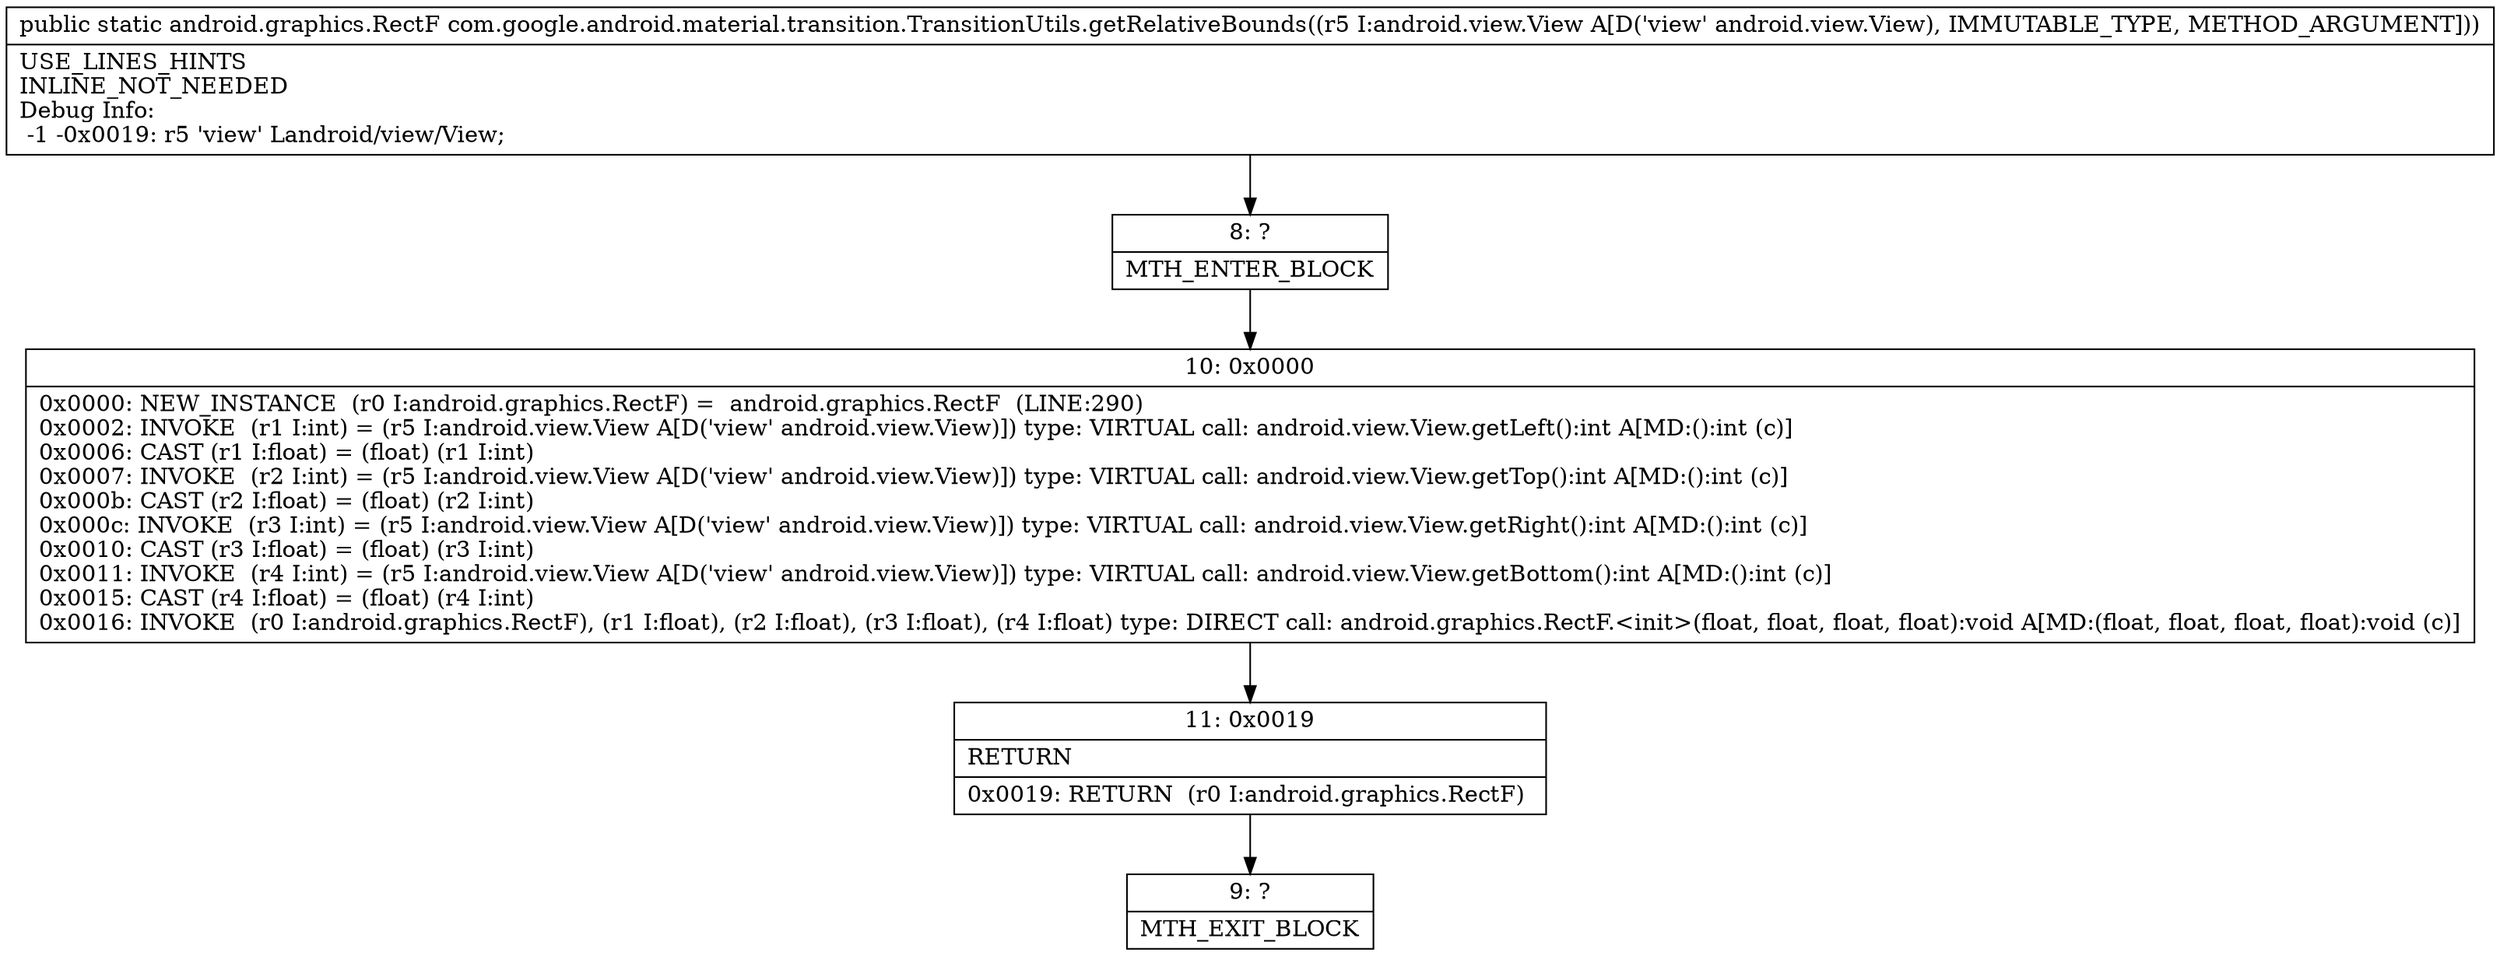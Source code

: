 digraph "CFG forcom.google.android.material.transition.TransitionUtils.getRelativeBounds(Landroid\/view\/View;)Landroid\/graphics\/RectF;" {
Node_8 [shape=record,label="{8\:\ ?|MTH_ENTER_BLOCK\l}"];
Node_10 [shape=record,label="{10\:\ 0x0000|0x0000: NEW_INSTANCE  (r0 I:android.graphics.RectF) =  android.graphics.RectF  (LINE:290)\l0x0002: INVOKE  (r1 I:int) = (r5 I:android.view.View A[D('view' android.view.View)]) type: VIRTUAL call: android.view.View.getLeft():int A[MD:():int (c)]\l0x0006: CAST (r1 I:float) = (float) (r1 I:int) \l0x0007: INVOKE  (r2 I:int) = (r5 I:android.view.View A[D('view' android.view.View)]) type: VIRTUAL call: android.view.View.getTop():int A[MD:():int (c)]\l0x000b: CAST (r2 I:float) = (float) (r2 I:int) \l0x000c: INVOKE  (r3 I:int) = (r5 I:android.view.View A[D('view' android.view.View)]) type: VIRTUAL call: android.view.View.getRight():int A[MD:():int (c)]\l0x0010: CAST (r3 I:float) = (float) (r3 I:int) \l0x0011: INVOKE  (r4 I:int) = (r5 I:android.view.View A[D('view' android.view.View)]) type: VIRTUAL call: android.view.View.getBottom():int A[MD:():int (c)]\l0x0015: CAST (r4 I:float) = (float) (r4 I:int) \l0x0016: INVOKE  (r0 I:android.graphics.RectF), (r1 I:float), (r2 I:float), (r3 I:float), (r4 I:float) type: DIRECT call: android.graphics.RectF.\<init\>(float, float, float, float):void A[MD:(float, float, float, float):void (c)]\l}"];
Node_11 [shape=record,label="{11\:\ 0x0019|RETURN\l|0x0019: RETURN  (r0 I:android.graphics.RectF) \l}"];
Node_9 [shape=record,label="{9\:\ ?|MTH_EXIT_BLOCK\l}"];
MethodNode[shape=record,label="{public static android.graphics.RectF com.google.android.material.transition.TransitionUtils.getRelativeBounds((r5 I:android.view.View A[D('view' android.view.View), IMMUTABLE_TYPE, METHOD_ARGUMENT]))  | USE_LINES_HINTS\lINLINE_NOT_NEEDED\lDebug Info:\l  \-1 \-0x0019: r5 'view' Landroid\/view\/View;\l}"];
MethodNode -> Node_8;Node_8 -> Node_10;
Node_10 -> Node_11;
Node_11 -> Node_9;
}

